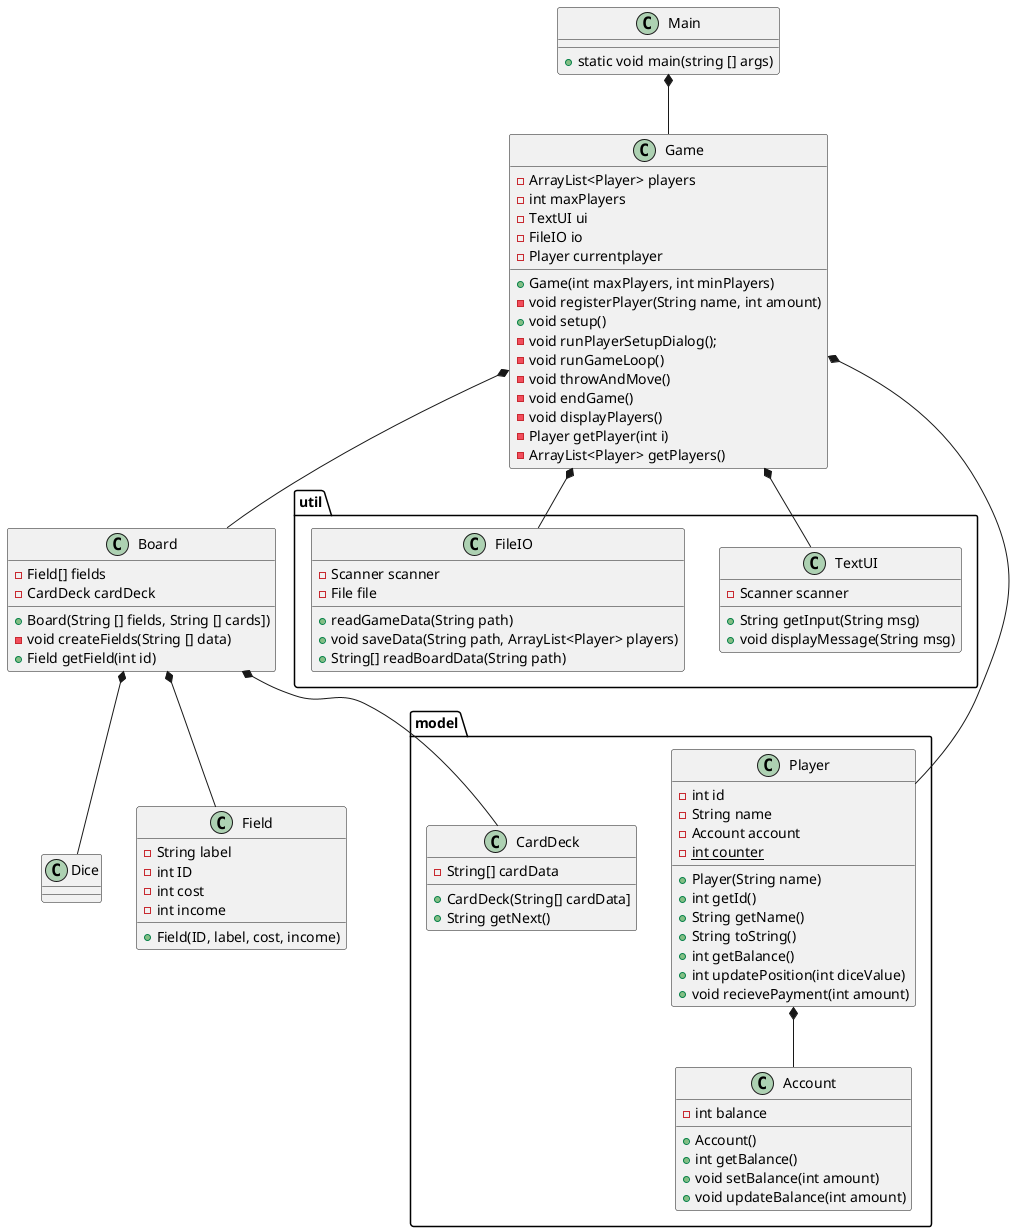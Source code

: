 @startuml
'https://plantuml.com/class-diagram

class Main
class Game

package "util"{
class TextUI
class FileIO
}
package "model"{
class Player
class Account
class CardDeck
}
class Dice
class Board
class Field

Main *-- Game
Game *-- TextUI
Game *-- FileIO
Game *-- Player
Player *-- Account
Game *--Board
Board *-- Dice
Board *-- Field
Board *-- CardDeck
Main : + static void main(string [] args)


Player : -int id
Player  : -String name
Player  : -Account account
Player  : -{static} int counter
Player  : +Player(String name)
Player  : +int getId()
Player  : +String getName()
Player  : +String toString()
Player  : +int getBalance()
Player  : +int updatePosition(int diceValue)
Player  : +void recievePayment(int amount)


Account : - int balance
Account : + Account()
Account : + int getBalance()
Account : + void setBalance(int amount)
Account : + void updateBalance(int amount)

Game : - ArrayList<Player> players
Game : - int maxPlayers
Game : - TextUI ui
Game : - FileIO io
Game : - Player currentplayer
Game : + Game(int maxPlayers, int minPlayers)
Game : - void registerPlayer(String name, int amount)
Game : + void setup()
Game : - void runPlayerSetupDialog();
Game : - void runGameLoop()
Game : - void throwAndMove()
Game : - void endGame()
Game : - void displayPlayers()
Game : - Player getPlayer(int i)
Game : - ArrayList<Player> getPlayers()

TextUI : + String getInput(String msg)
TextUI : - Scanner scanner
TextUI : + void displayMessage(String msg)

FileIO : - Scanner scanner
FileIO : - File file
FileIO : + readGameData(String path)
FileIO : + void saveData(String path, ArrayList<Player> players)
FileIO : + String[] readBoardData(String path)

Field : + Field(ID, label, cost, income)
Field : - String label
Field : - int ID
Field : - int cost
Field : - int income

Board : - Field[] fields
Board : - CardDeck cardDeck
Board : + Board(String [] fields, String [] cards])
Board : - void createFields(String [] data)
Board : + Field getField(int id)

CardDeck : - String[] cardData
CardDeck : + CardDeck(String[] cardData]
CardDeck : + String getNext()

@enduml